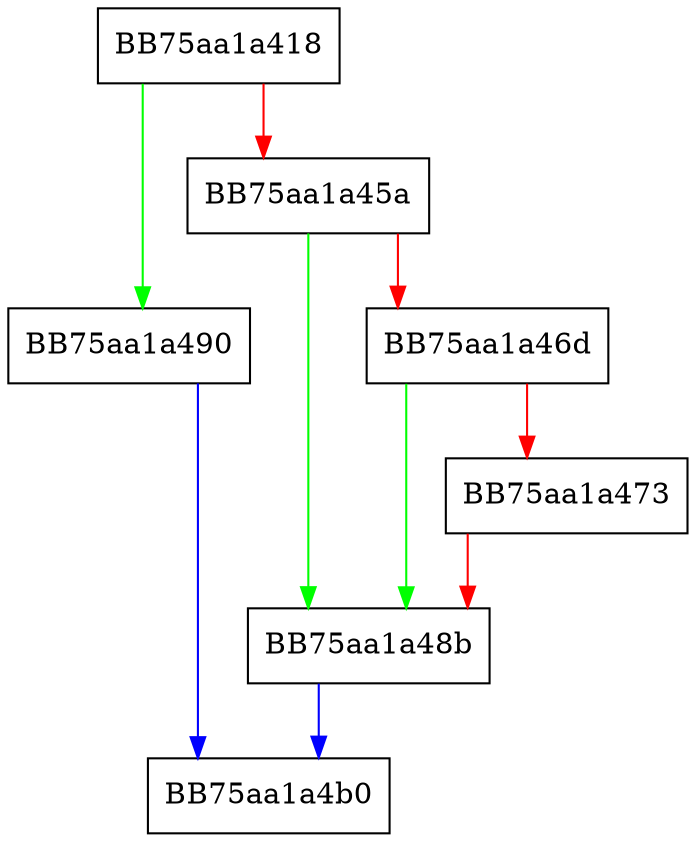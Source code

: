 digraph return_entry {
  node [shape="box"];
  graph [splines=ortho];
  BB75aa1a418 -> BB75aa1a490 [color="green"];
  BB75aa1a418 -> BB75aa1a45a [color="red"];
  BB75aa1a45a -> BB75aa1a48b [color="green"];
  BB75aa1a45a -> BB75aa1a46d [color="red"];
  BB75aa1a46d -> BB75aa1a48b [color="green"];
  BB75aa1a46d -> BB75aa1a473 [color="red"];
  BB75aa1a473 -> BB75aa1a48b [color="red"];
  BB75aa1a48b -> BB75aa1a4b0 [color="blue"];
  BB75aa1a490 -> BB75aa1a4b0 [color="blue"];
}